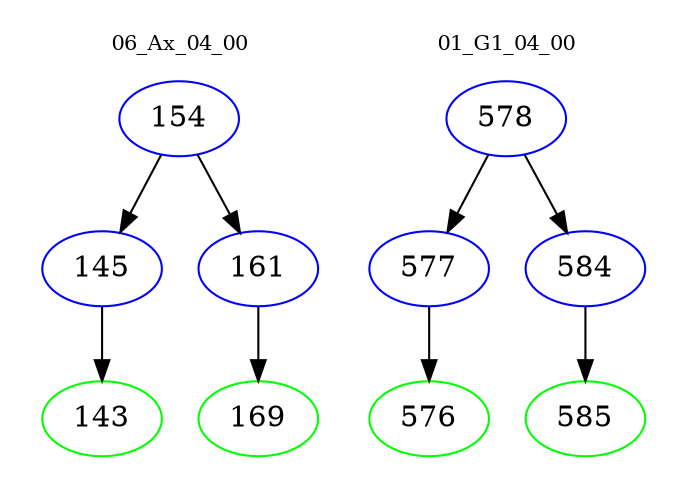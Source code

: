 digraph{
subgraph cluster_0 {
color = white
label = "06_Ax_04_00";
fontsize=10;
T0_154 [label="154", color="blue"]
T0_154 -> T0_145 [color="black"]
T0_145 [label="145", color="blue"]
T0_145 -> T0_143 [color="black"]
T0_143 [label="143", color="green"]
T0_154 -> T0_161 [color="black"]
T0_161 [label="161", color="blue"]
T0_161 -> T0_169 [color="black"]
T0_169 [label="169", color="green"]
}
subgraph cluster_1 {
color = white
label = "01_G1_04_00";
fontsize=10;
T1_578 [label="578", color="blue"]
T1_578 -> T1_577 [color="black"]
T1_577 [label="577", color="blue"]
T1_577 -> T1_576 [color="black"]
T1_576 [label="576", color="green"]
T1_578 -> T1_584 [color="black"]
T1_584 [label="584", color="blue"]
T1_584 -> T1_585 [color="black"]
T1_585 [label="585", color="green"]
}
}
